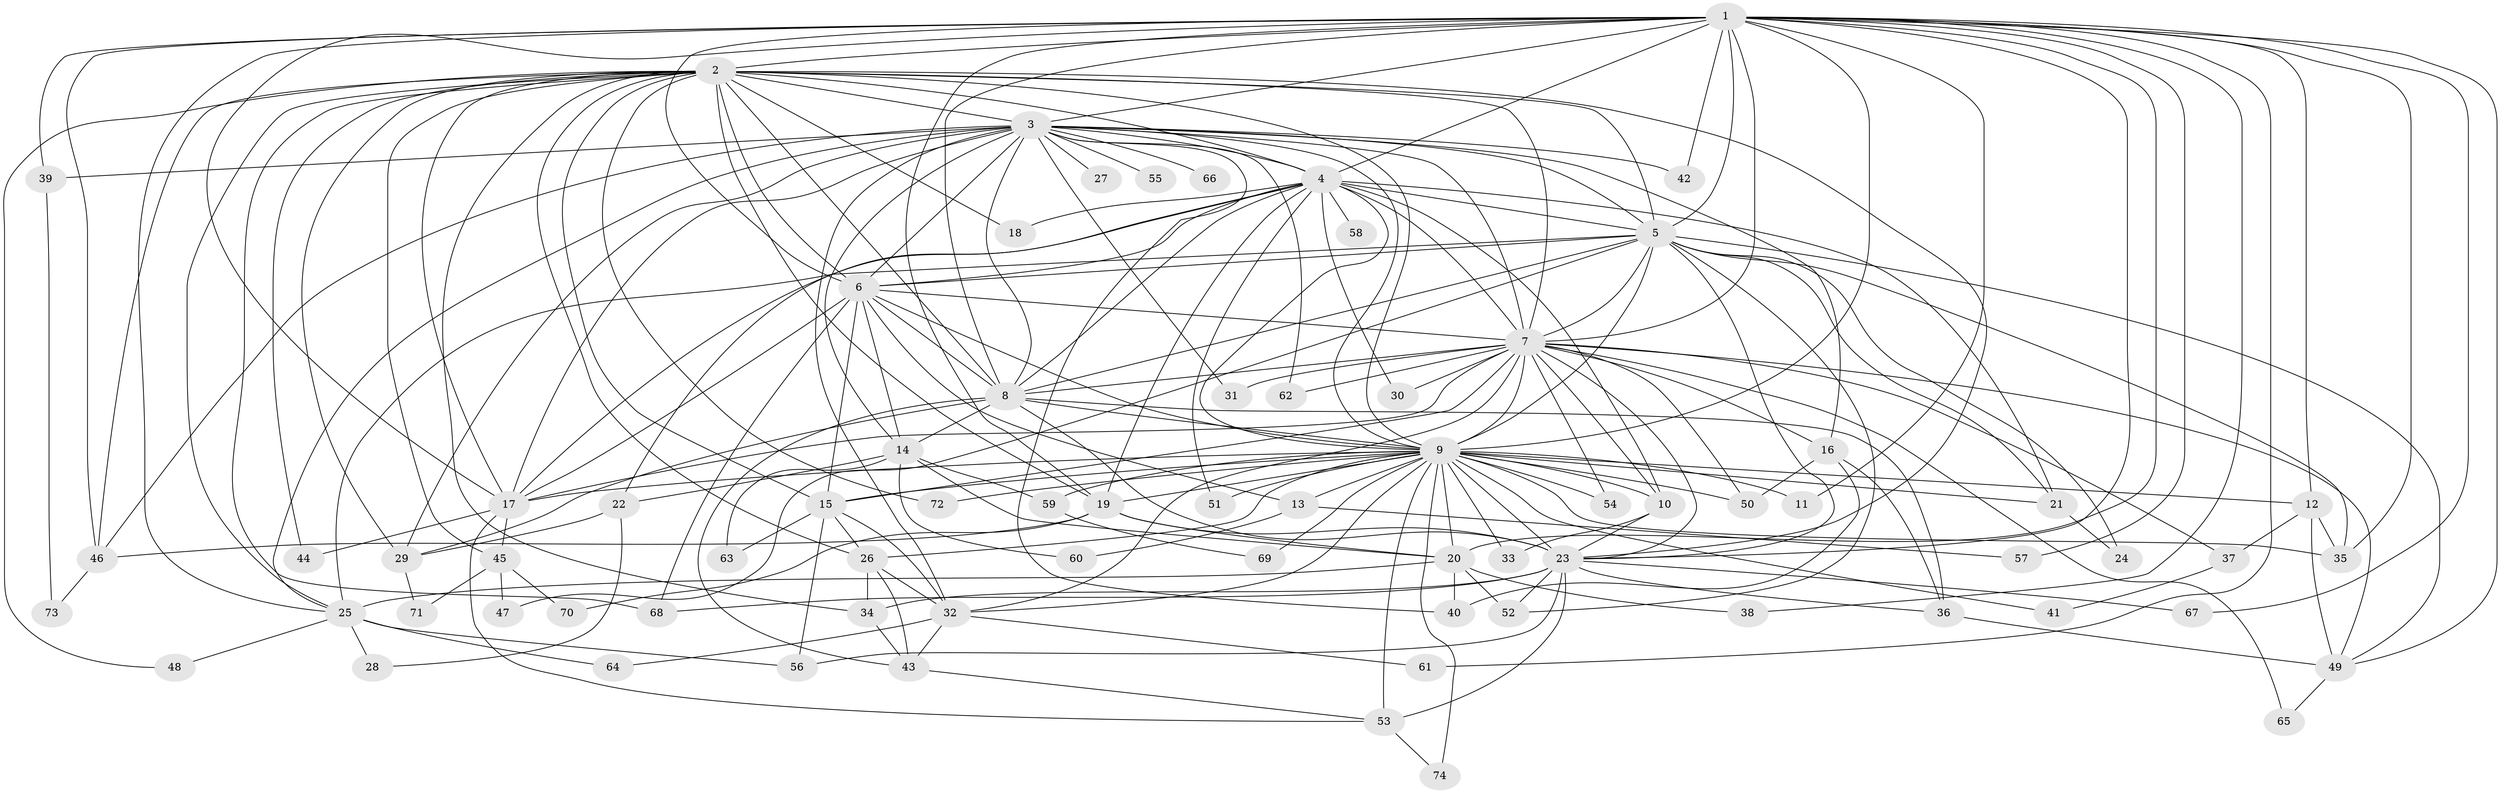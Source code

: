 // original degree distribution, {24: 0.013605442176870748, 31: 0.006802721088435374, 20: 0.013605442176870748, 18: 0.006802721088435374, 21: 0.006802721088435374, 26: 0.006802721088435374, 28: 0.006802721088435374, 36: 0.006802721088435374, 5: 0.04081632653061224, 2: 0.5238095238095238, 6: 0.027210884353741496, 4: 0.09523809523809523, 8: 0.013605442176870748, 3: 0.21768707482993196, 7: 0.013605442176870748}
// Generated by graph-tools (version 1.1) at 2025/35/03/09/25 02:35:05]
// undirected, 74 vertices, 209 edges
graph export_dot {
graph [start="1"]
  node [color=gray90,style=filled];
  1;
  2;
  3;
  4;
  5;
  6;
  7;
  8;
  9;
  10;
  11;
  12;
  13;
  14;
  15;
  16;
  17;
  18;
  19;
  20;
  21;
  22;
  23;
  24;
  25;
  26;
  27;
  28;
  29;
  30;
  31;
  32;
  33;
  34;
  35;
  36;
  37;
  38;
  39;
  40;
  41;
  42;
  43;
  44;
  45;
  46;
  47;
  48;
  49;
  50;
  51;
  52;
  53;
  54;
  55;
  56;
  57;
  58;
  59;
  60;
  61;
  62;
  63;
  64;
  65;
  66;
  67;
  68;
  69;
  70;
  71;
  72;
  73;
  74;
  1 -- 2 [weight=2.0];
  1 -- 3 [weight=2.0];
  1 -- 4 [weight=3.0];
  1 -- 5 [weight=3.0];
  1 -- 6 [weight=2.0];
  1 -- 7 [weight=2.0];
  1 -- 8 [weight=2.0];
  1 -- 9 [weight=2.0];
  1 -- 11 [weight=1.0];
  1 -- 12 [weight=1.0];
  1 -- 17 [weight=1.0];
  1 -- 19 [weight=1.0];
  1 -- 20 [weight=6.0];
  1 -- 23 [weight=1.0];
  1 -- 25 [weight=1.0];
  1 -- 35 [weight=1.0];
  1 -- 38 [weight=1.0];
  1 -- 39 [weight=1.0];
  1 -- 42 [weight=1.0];
  1 -- 46 [weight=2.0];
  1 -- 49 [weight=1.0];
  1 -- 57 [weight=1.0];
  1 -- 61 [weight=1.0];
  1 -- 67 [weight=1.0];
  2 -- 3 [weight=2.0];
  2 -- 4 [weight=2.0];
  2 -- 5 [weight=1.0];
  2 -- 6 [weight=6.0];
  2 -- 7 [weight=1.0];
  2 -- 8 [weight=2.0];
  2 -- 9 [weight=1.0];
  2 -- 15 [weight=1.0];
  2 -- 17 [weight=1.0];
  2 -- 18 [weight=1.0];
  2 -- 19 [weight=1.0];
  2 -- 23 [weight=1.0];
  2 -- 25 [weight=1.0];
  2 -- 26 [weight=1.0];
  2 -- 29 [weight=2.0];
  2 -- 34 [weight=1.0];
  2 -- 44 [weight=1.0];
  2 -- 45 [weight=1.0];
  2 -- 46 [weight=1.0];
  2 -- 48 [weight=1.0];
  2 -- 68 [weight=1.0];
  2 -- 72 [weight=1.0];
  3 -- 4 [weight=1.0];
  3 -- 5 [weight=1.0];
  3 -- 6 [weight=3.0];
  3 -- 7 [weight=1.0];
  3 -- 8 [weight=2.0];
  3 -- 9 [weight=1.0];
  3 -- 14 [weight=1.0];
  3 -- 16 [weight=1.0];
  3 -- 17 [weight=1.0];
  3 -- 25 [weight=1.0];
  3 -- 27 [weight=1.0];
  3 -- 29 [weight=1.0];
  3 -- 31 [weight=1.0];
  3 -- 32 [weight=1.0];
  3 -- 39 [weight=1.0];
  3 -- 40 [weight=1.0];
  3 -- 42 [weight=1.0];
  3 -- 46 [weight=1.0];
  3 -- 55 [weight=1.0];
  3 -- 62 [weight=1.0];
  3 -- 66 [weight=1.0];
  4 -- 5 [weight=1.0];
  4 -- 6 [weight=1.0];
  4 -- 7 [weight=2.0];
  4 -- 8 [weight=1.0];
  4 -- 9 [weight=1.0];
  4 -- 10 [weight=1.0];
  4 -- 17 [weight=1.0];
  4 -- 18 [weight=1.0];
  4 -- 19 [weight=1.0];
  4 -- 21 [weight=1.0];
  4 -- 22 [weight=1.0];
  4 -- 30 [weight=1.0];
  4 -- 51 [weight=1.0];
  4 -- 58 [weight=1.0];
  5 -- 6 [weight=1.0];
  5 -- 7 [weight=1.0];
  5 -- 8 [weight=1.0];
  5 -- 9 [weight=1.0];
  5 -- 21 [weight=1.0];
  5 -- 23 [weight=1.0];
  5 -- 24 [weight=1.0];
  5 -- 25 [weight=1.0];
  5 -- 35 [weight=1.0];
  5 -- 47 [weight=1.0];
  5 -- 49 [weight=1.0];
  5 -- 52 [weight=1.0];
  6 -- 7 [weight=2.0];
  6 -- 8 [weight=2.0];
  6 -- 9 [weight=2.0];
  6 -- 13 [weight=1.0];
  6 -- 14 [weight=1.0];
  6 -- 15 [weight=1.0];
  6 -- 17 [weight=1.0];
  6 -- 68 [weight=1.0];
  7 -- 8 [weight=1.0];
  7 -- 9 [weight=2.0];
  7 -- 10 [weight=1.0];
  7 -- 15 [weight=1.0];
  7 -- 16 [weight=1.0];
  7 -- 17 [weight=1.0];
  7 -- 23 [weight=1.0];
  7 -- 30 [weight=1.0];
  7 -- 31 [weight=1.0];
  7 -- 32 [weight=2.0];
  7 -- 37 [weight=1.0];
  7 -- 49 [weight=1.0];
  7 -- 50 [weight=1.0];
  7 -- 54 [weight=1.0];
  7 -- 62 [weight=1.0];
  7 -- 65 [weight=1.0];
  8 -- 9 [weight=1.0];
  8 -- 14 [weight=1.0];
  8 -- 23 [weight=11.0];
  8 -- 29 [weight=1.0];
  8 -- 36 [weight=1.0];
  8 -- 43 [weight=1.0];
  9 -- 10 [weight=1.0];
  9 -- 11 [weight=1.0];
  9 -- 12 [weight=1.0];
  9 -- 13 [weight=1.0];
  9 -- 15 [weight=1.0];
  9 -- 17 [weight=1.0];
  9 -- 19 [weight=1.0];
  9 -- 20 [weight=2.0];
  9 -- 21 [weight=1.0];
  9 -- 23 [weight=2.0];
  9 -- 26 [weight=1.0];
  9 -- 32 [weight=1.0];
  9 -- 33 [weight=1.0];
  9 -- 35 [weight=1.0];
  9 -- 41 [weight=1.0];
  9 -- 50 [weight=1.0];
  9 -- 51 [weight=1.0];
  9 -- 53 [weight=1.0];
  9 -- 54 [weight=1.0];
  9 -- 59 [weight=1.0];
  9 -- 69 [weight=1.0];
  9 -- 72 [weight=1.0];
  9 -- 74 [weight=1.0];
  10 -- 23 [weight=1.0];
  10 -- 33 [weight=1.0];
  12 -- 35 [weight=1.0];
  12 -- 37 [weight=1.0];
  12 -- 49 [weight=1.0];
  13 -- 57 [weight=1.0];
  13 -- 60 [weight=1.0];
  14 -- 20 [weight=1.0];
  14 -- 22 [weight=1.0];
  14 -- 59 [weight=1.0];
  14 -- 60 [weight=1.0];
  14 -- 63 [weight=1.0];
  15 -- 26 [weight=4.0];
  15 -- 32 [weight=1.0];
  15 -- 56 [weight=1.0];
  15 -- 63 [weight=1.0];
  16 -- 36 [weight=1.0];
  16 -- 40 [weight=1.0];
  16 -- 50 [weight=1.0];
  17 -- 44 [weight=1.0];
  17 -- 45 [weight=1.0];
  17 -- 53 [weight=1.0];
  19 -- 20 [weight=1.0];
  19 -- 23 [weight=1.0];
  19 -- 46 [weight=1.0];
  19 -- 70 [weight=1.0];
  20 -- 25 [weight=1.0];
  20 -- 38 [weight=1.0];
  20 -- 40 [weight=1.0];
  20 -- 52 [weight=1.0];
  21 -- 24 [weight=1.0];
  22 -- 28 [weight=1.0];
  22 -- 29 [weight=1.0];
  23 -- 34 [weight=1.0];
  23 -- 36 [weight=1.0];
  23 -- 52 [weight=1.0];
  23 -- 53 [weight=1.0];
  23 -- 56 [weight=1.0];
  23 -- 67 [weight=1.0];
  23 -- 68 [weight=1.0];
  25 -- 28 [weight=1.0];
  25 -- 48 [weight=1.0];
  25 -- 56 [weight=1.0];
  25 -- 64 [weight=1.0];
  26 -- 32 [weight=1.0];
  26 -- 34 [weight=1.0];
  26 -- 43 [weight=1.0];
  29 -- 71 [weight=1.0];
  32 -- 43 [weight=1.0];
  32 -- 61 [weight=1.0];
  32 -- 64 [weight=1.0];
  34 -- 43 [weight=1.0];
  36 -- 49 [weight=1.0];
  37 -- 41 [weight=1.0];
  39 -- 73 [weight=1.0];
  43 -- 53 [weight=1.0];
  45 -- 47 [weight=1.0];
  45 -- 70 [weight=1.0];
  45 -- 71 [weight=1.0];
  46 -- 73 [weight=1.0];
  49 -- 65 [weight=1.0];
  53 -- 74 [weight=1.0];
  59 -- 69 [weight=1.0];
}
